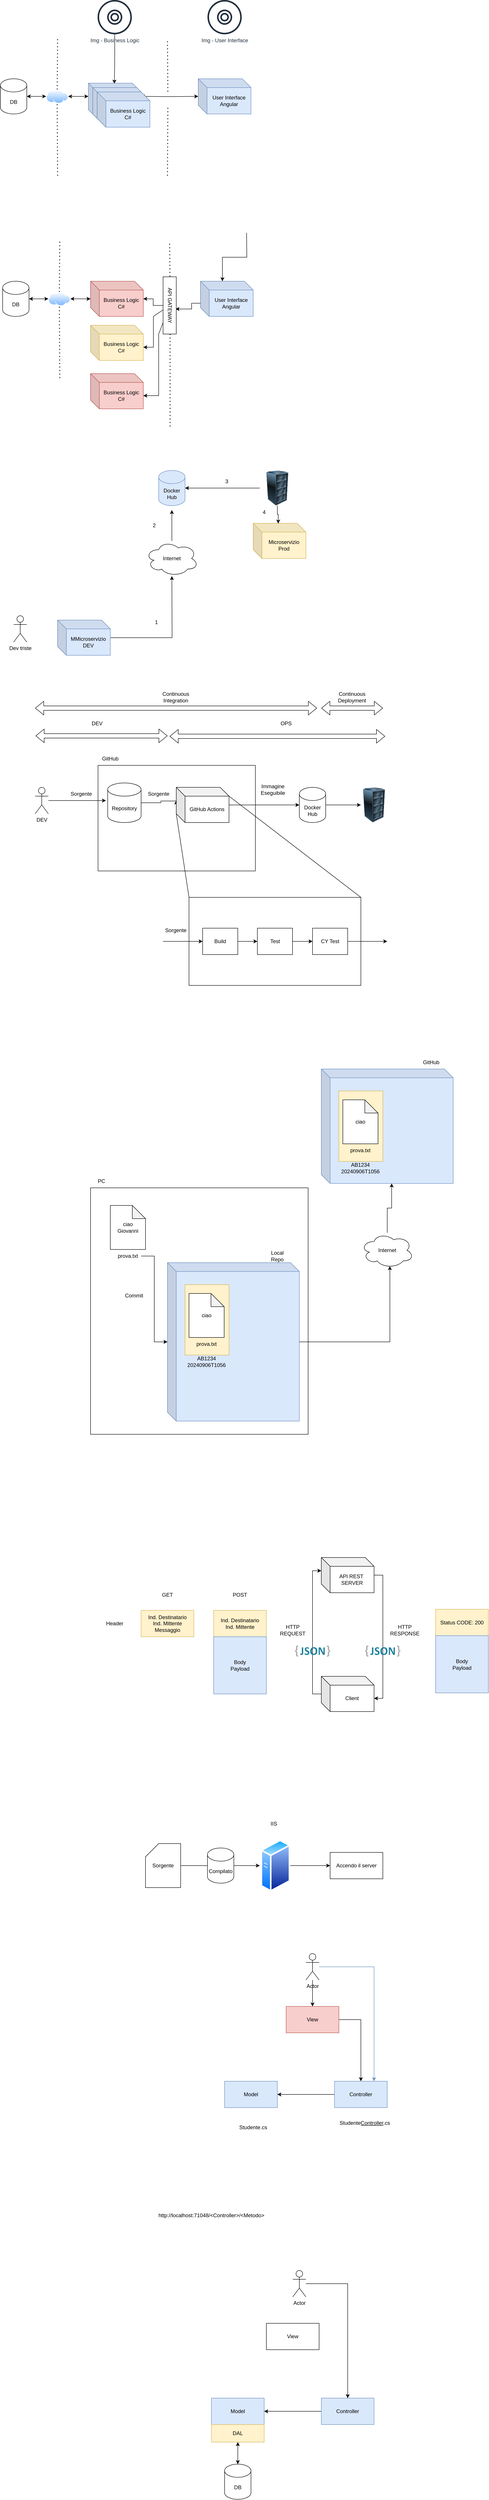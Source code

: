 <mxfile version="24.0.4" type="device">
  <diagram name="Pagina-1" id="YdPWlzsY0eOfPwYLk2Th">
    <mxGraphModel dx="662" dy="464" grid="1" gridSize="10" guides="1" tooltips="1" connect="1" arrows="1" fold="1" page="1" pageScale="1" pageWidth="827" pageHeight="1169" math="0" shadow="0">
      <root>
        <mxCell id="0" />
        <mxCell id="1" parent="0" />
        <mxCell id="odJbvAknHmKHTzvPBQph-160" value="" style="rounded=0;whiteSpace=wrap;html=1;" vertex="1" parent="1">
          <mxGeometry x="315" y="2780" width="495" height="560" as="geometry" />
        </mxCell>
        <mxCell id="odJbvAknHmKHTzvPBQph-124" value="" style="rounded=0;whiteSpace=wrap;html=1;" vertex="1" parent="1">
          <mxGeometry x="332" y="1820" width="358" height="240" as="geometry" />
        </mxCell>
        <mxCell id="odJbvAknHmKHTzvPBQph-3" style="edgeStyle=orthogonalEdgeStyle;rounded=0;orthogonalLoop=1;jettySize=auto;html=1;startArrow=classic;startFill=1;" edge="1" parent="1" source="odJbvAknHmKHTzvPBQph-12">
          <mxGeometry relative="1" as="geometry">
            <mxPoint x="310" y="300" as="targetPoint" />
          </mxGeometry>
        </mxCell>
        <mxCell id="odJbvAknHmKHTzvPBQph-1" value="DB" style="shape=cylinder3;whiteSpace=wrap;html=1;boundedLbl=1;backgroundOutline=1;size=15;" vertex="1" parent="1">
          <mxGeometry x="110" y="260" width="60" height="80" as="geometry" />
        </mxCell>
        <mxCell id="odJbvAknHmKHTzvPBQph-8" style="edgeStyle=orthogonalEdgeStyle;rounded=0;orthogonalLoop=1;jettySize=auto;html=1;startArrow=classic;startFill=1;" edge="1" parent="1" target="odJbvAknHmKHTzvPBQph-7">
          <mxGeometry relative="1" as="geometry">
            <mxPoint x="430" y="300" as="sourcePoint" />
          </mxGeometry>
        </mxCell>
        <mxCell id="odJbvAknHmKHTzvPBQph-7" value="User Interface&lt;div&gt;Angular&lt;/div&gt;" style="shape=cube;whiteSpace=wrap;html=1;boundedLbl=1;backgroundOutline=1;darkOpacity=0.05;darkOpacity2=0.1;fillColor=#dae8fc;strokeColor=#6c8ebf;" vertex="1" parent="1">
          <mxGeometry x="560" y="260" width="120" height="80" as="geometry" />
        </mxCell>
        <mxCell id="odJbvAknHmKHTzvPBQph-10" value="" style="endArrow=none;dashed=1;html=1;dashPattern=1 3;strokeWidth=2;rounded=0;" edge="1" parent="1" source="odJbvAknHmKHTzvPBQph-12">
          <mxGeometry width="50" height="50" relative="1" as="geometry">
            <mxPoint x="240" y="480" as="sourcePoint" />
            <mxPoint x="240" y="170" as="targetPoint" />
          </mxGeometry>
        </mxCell>
        <mxCell id="odJbvAknHmKHTzvPBQph-11" value="" style="endArrow=none;dashed=1;html=1;dashPattern=1 3;strokeWidth=2;rounded=0;" edge="1" parent="1">
          <mxGeometry width="50" height="50" relative="1" as="geometry">
            <mxPoint x="490.882" y="289.0" as="sourcePoint" />
            <mxPoint x="490" y="170" as="targetPoint" />
          </mxGeometry>
        </mxCell>
        <mxCell id="odJbvAknHmKHTzvPBQph-13" value="" style="endArrow=none;dashed=1;html=1;dashPattern=1 3;strokeWidth=2;rounded=0;" edge="1" parent="1" target="odJbvAknHmKHTzvPBQph-12">
          <mxGeometry width="50" height="50" relative="1" as="geometry">
            <mxPoint x="240" y="480" as="sourcePoint" />
            <mxPoint x="240" y="170" as="targetPoint" />
          </mxGeometry>
        </mxCell>
        <mxCell id="odJbvAknHmKHTzvPBQph-14" value="" style="edgeStyle=orthogonalEdgeStyle;rounded=0;orthogonalLoop=1;jettySize=auto;html=1;startArrow=classic;startFill=1;" edge="1" parent="1" source="odJbvAknHmKHTzvPBQph-1" target="odJbvAknHmKHTzvPBQph-12">
          <mxGeometry relative="1" as="geometry">
            <mxPoint x="170" y="300" as="sourcePoint" />
            <mxPoint x="310" y="300" as="targetPoint" />
          </mxGeometry>
        </mxCell>
        <mxCell id="odJbvAknHmKHTzvPBQph-12" value="" style="image;aspect=fixed;perimeter=ellipsePerimeter;html=1;align=center;shadow=0;dashed=0;spacingTop=3;image=img/lib/active_directory/internet_cloud.svg;" vertex="1" parent="1">
          <mxGeometry x="214" y="284.25" width="50" height="31.5" as="geometry" />
        </mxCell>
        <mxCell id="odJbvAknHmKHTzvPBQph-17" value="" style="endArrow=none;dashed=1;html=1;dashPattern=1 3;strokeWidth=2;rounded=0;" edge="1" parent="1">
          <mxGeometry width="50" height="50" relative="1" as="geometry">
            <mxPoint x="490" y="480" as="sourcePoint" />
            <mxPoint x="490.91" y="320.5" as="targetPoint" />
          </mxGeometry>
        </mxCell>
        <mxCell id="odJbvAknHmKHTzvPBQph-50" style="edgeStyle=orthogonalEdgeStyle;rounded=0;orthogonalLoop=1;jettySize=auto;html=1;startArrow=classic;startFill=1;" edge="1" parent="1" source="odJbvAknHmKHTzvPBQph-60" target="odJbvAknHmKHTzvPBQph-53">
          <mxGeometry relative="1" as="geometry" />
        </mxCell>
        <mxCell id="odJbvAknHmKHTzvPBQph-51" value="DB" style="shape=cylinder3;whiteSpace=wrap;html=1;boundedLbl=1;backgroundOutline=1;size=15;" vertex="1" parent="1">
          <mxGeometry x="115" y="720" width="60" height="80" as="geometry" />
        </mxCell>
        <mxCell id="odJbvAknHmKHTzvPBQph-53" value="Business Logic&lt;div&gt;C#&lt;/div&gt;" style="shape=cube;whiteSpace=wrap;html=1;boundedLbl=1;backgroundOutline=1;darkOpacity=0.05;darkOpacity2=0.1;fillColor=#f8cecc;strokeColor=#b85450;" vertex="1" parent="1">
          <mxGeometry x="315" y="720" width="120" height="80" as="geometry" />
        </mxCell>
        <mxCell id="odJbvAknHmKHTzvPBQph-54" value="User Interface&lt;div&gt;Angular&lt;/div&gt;" style="shape=cube;whiteSpace=wrap;html=1;boundedLbl=1;backgroundOutline=1;darkOpacity=0.05;darkOpacity2=0.1;fillColor=#dae8fc;strokeColor=#6c8ebf;" vertex="1" parent="1">
          <mxGeometry x="565" y="720" width="120" height="80" as="geometry" />
        </mxCell>
        <mxCell id="odJbvAknHmKHTzvPBQph-55" style="edgeStyle=orthogonalEdgeStyle;rounded=0;orthogonalLoop=1;jettySize=auto;html=1;entryX=0;entryY=0;entryDx=50;entryDy=0;entryPerimeter=0;" edge="1" parent="1" target="odJbvAknHmKHTzvPBQph-54">
          <mxGeometry relative="1" as="geometry">
            <mxPoint x="670" y="610" as="sourcePoint" />
          </mxGeometry>
        </mxCell>
        <mxCell id="odJbvAknHmKHTzvPBQph-56" value="" style="endArrow=none;dashed=1;html=1;dashPattern=1 3;strokeWidth=2;rounded=0;" edge="1" parent="1" source="odJbvAknHmKHTzvPBQph-60">
          <mxGeometry width="50" height="50" relative="1" as="geometry">
            <mxPoint x="245" y="940" as="sourcePoint" />
            <mxPoint x="245" y="630" as="targetPoint" />
          </mxGeometry>
        </mxCell>
        <mxCell id="odJbvAknHmKHTzvPBQph-57" value="" style="endArrow=none;dashed=1;html=1;dashPattern=1 3;strokeWidth=2;rounded=0;" edge="1" parent="1">
          <mxGeometry width="50" height="50" relative="1" as="geometry">
            <mxPoint x="495.882" y="749.0" as="sourcePoint" />
            <mxPoint x="495" y="630" as="targetPoint" />
          </mxGeometry>
        </mxCell>
        <mxCell id="odJbvAknHmKHTzvPBQph-58" value="" style="endArrow=none;dashed=1;html=1;dashPattern=1 3;strokeWidth=2;rounded=0;" edge="1" parent="1" target="odJbvAknHmKHTzvPBQph-60">
          <mxGeometry width="50" height="50" relative="1" as="geometry">
            <mxPoint x="245" y="940" as="sourcePoint" />
            <mxPoint x="245" y="630" as="targetPoint" />
          </mxGeometry>
        </mxCell>
        <mxCell id="odJbvAknHmKHTzvPBQph-59" value="" style="edgeStyle=orthogonalEdgeStyle;rounded=0;orthogonalLoop=1;jettySize=auto;html=1;startArrow=classic;startFill=1;" edge="1" parent="1" source="odJbvAknHmKHTzvPBQph-51" target="odJbvAknHmKHTzvPBQph-60">
          <mxGeometry relative="1" as="geometry">
            <mxPoint x="175" y="760" as="sourcePoint" />
            <mxPoint x="315" y="760" as="targetPoint" />
          </mxGeometry>
        </mxCell>
        <mxCell id="odJbvAknHmKHTzvPBQph-60" value="" style="image;aspect=fixed;perimeter=ellipsePerimeter;html=1;align=center;shadow=0;dashed=0;spacingTop=3;image=img/lib/active_directory/internet_cloud.svg;" vertex="1" parent="1">
          <mxGeometry x="219" y="744.25" width="50" height="31.5" as="geometry" />
        </mxCell>
        <mxCell id="odJbvAknHmKHTzvPBQph-61" value="" style="endArrow=none;dashed=1;html=1;dashPattern=1 3;strokeWidth=2;rounded=0;" edge="1" parent="1">
          <mxGeometry width="50" height="50" relative="1" as="geometry">
            <mxPoint x="496" y="1050" as="sourcePoint" />
            <mxPoint x="495.91" y="780.5" as="targetPoint" />
          </mxGeometry>
        </mxCell>
        <mxCell id="odJbvAknHmKHTzvPBQph-63" value="Business Logic&lt;div&gt;C#&lt;/div&gt;" style="shape=cube;whiteSpace=wrap;html=1;boundedLbl=1;backgroundOutline=1;darkOpacity=0.05;darkOpacity2=0.1;fillColor=#fff2cc;strokeColor=#d6b656;" vertex="1" parent="1">
          <mxGeometry x="315" y="820" width="120" height="80" as="geometry" />
        </mxCell>
        <mxCell id="odJbvAknHmKHTzvPBQph-77" style="edgeStyle=orthogonalEdgeStyle;rounded=0;orthogonalLoop=1;jettySize=auto;html=1;entryX=0.562;entryY=0.059;entryDx=0;entryDy=0;entryPerimeter=0;" edge="1" parent="1" source="odJbvAknHmKHTzvPBQph-54" target="odJbvAknHmKHTzvPBQph-81">
          <mxGeometry relative="1" as="geometry">
            <Array as="points">
              <mxPoint x="545" y="770" />
              <mxPoint x="545" y="783" />
            </Array>
            <mxPoint x="525" y="860" as="targetPoint" />
          </mxGeometry>
        </mxCell>
        <mxCell id="odJbvAknHmKHTzvPBQph-80" value="Business Logic&lt;div&gt;C#&lt;/div&gt;" style="shape=cube;whiteSpace=wrap;html=1;boundedLbl=1;backgroundOutline=1;darkOpacity=0.05;darkOpacity2=0.1;fillColor=#f8cecc;strokeColor=#b85450;" vertex="1" parent="1">
          <mxGeometry x="315" y="930" width="120" height="80" as="geometry" />
        </mxCell>
        <mxCell id="odJbvAknHmKHTzvPBQph-82" style="edgeStyle=orthogonalEdgeStyle;rounded=0;orthogonalLoop=1;jettySize=auto;html=1;" edge="1" parent="1" source="odJbvAknHmKHTzvPBQph-81" target="odJbvAknHmKHTzvPBQph-53">
          <mxGeometry relative="1" as="geometry" />
        </mxCell>
        <mxCell id="odJbvAknHmKHTzvPBQph-81" value="API GATEWAY" style="rounded=0;whiteSpace=wrap;html=1;rotation=90;" vertex="1" parent="1">
          <mxGeometry x="430" y="760" width="130" height="30" as="geometry" />
        </mxCell>
        <mxCell id="odJbvAknHmKHTzvPBQph-83" style="edgeStyle=orthogonalEdgeStyle;rounded=0;orthogonalLoop=1;jettySize=auto;html=1;entryX=0;entryY=0;entryDx=120;entryDy=50;entryPerimeter=0;" edge="1" parent="1" source="odJbvAknHmKHTzvPBQph-81" target="odJbvAknHmKHTzvPBQph-63">
          <mxGeometry relative="1" as="geometry">
            <Array as="points">
              <mxPoint x="458" y="800" />
              <mxPoint x="458" y="870" />
            </Array>
          </mxGeometry>
        </mxCell>
        <mxCell id="odJbvAknHmKHTzvPBQph-84" style="edgeStyle=orthogonalEdgeStyle;rounded=0;orthogonalLoop=1;jettySize=auto;html=1;entryX=0;entryY=0;entryDx=120;entryDy=50;entryPerimeter=0;" edge="1" parent="1" source="odJbvAknHmKHTzvPBQph-81" target="odJbvAknHmKHTzvPBQph-80">
          <mxGeometry relative="1" as="geometry">
            <Array as="points">
              <mxPoint x="470" y="840" />
              <mxPoint x="470" y="980" />
            </Array>
          </mxGeometry>
        </mxCell>
        <mxCell id="odJbvAknHmKHTzvPBQph-89" style="edgeStyle=orthogonalEdgeStyle;rounded=0;orthogonalLoop=1;jettySize=auto;html=1;entryX=0.493;entryY=0.014;entryDx=0;entryDy=0;entryPerimeter=0;" edge="1" parent="1" source="odJbvAknHmKHTzvPBQph-85" target="odJbvAknHmKHTzvPBQph-90">
          <mxGeometry relative="1" as="geometry">
            <mxPoint x="370" y="280" as="targetPoint" />
          </mxGeometry>
        </mxCell>
        <mxCell id="odJbvAknHmKHTzvPBQph-85" value="Img - Business Logic" style="sketch=0;outlineConnect=0;fontColor=#232F3E;gradientColor=none;fillColor=#232F3D;strokeColor=none;dashed=0;verticalLabelPosition=bottom;verticalAlign=top;align=center;html=1;fontSize=12;fontStyle=0;aspect=fixed;pointerEvents=1;shape=mxgraph.aws4.disk;" vertex="1" parent="1">
          <mxGeometry x="331" y="81" width="78" height="78" as="geometry" />
        </mxCell>
        <mxCell id="odJbvAknHmKHTzvPBQph-86" value="Img - User Interface" style="sketch=0;outlineConnect=0;fontColor=#232F3E;gradientColor=none;fillColor=#232F3D;strokeColor=none;dashed=0;verticalLabelPosition=bottom;verticalAlign=top;align=center;html=1;fontSize=12;fontStyle=0;aspect=fixed;pointerEvents=1;shape=mxgraph.aws4.disk;" vertex="1" parent="1">
          <mxGeometry x="581" y="81" width="78" height="78" as="geometry" />
        </mxCell>
        <mxCell id="odJbvAknHmKHTzvPBQph-90" value="Business Logic&lt;br&gt;C#" style="shape=cube;whiteSpace=wrap;html=1;boundedLbl=1;backgroundOutline=1;darkOpacity=0.05;darkOpacity2=0.1;fillColor=#dae8fc;strokeColor=#6c8ebf;" vertex="1" parent="1">
          <mxGeometry x="310" y="270" width="120" height="80" as="geometry" />
        </mxCell>
        <mxCell id="odJbvAknHmKHTzvPBQph-91" value="Business Logic&lt;br&gt;C#" style="shape=cube;whiteSpace=wrap;html=1;boundedLbl=1;backgroundOutline=1;darkOpacity=0.05;darkOpacity2=0.1;fillColor=#dae8fc;strokeColor=#6c8ebf;" vertex="1" parent="1">
          <mxGeometry x="320" y="280" width="120" height="80" as="geometry" />
        </mxCell>
        <mxCell id="odJbvAknHmKHTzvPBQph-92" value="Business Logic&lt;br&gt;C#" style="shape=cube;whiteSpace=wrap;html=1;boundedLbl=1;backgroundOutline=1;darkOpacity=0.05;darkOpacity2=0.1;fillColor=#dae8fc;strokeColor=#6c8ebf;" vertex="1" parent="1">
          <mxGeometry x="330" y="290" width="120" height="80" as="geometry" />
        </mxCell>
        <mxCell id="odJbvAknHmKHTzvPBQph-93" value="Dev triste" style="shape=umlActor;verticalLabelPosition=bottom;verticalAlign=top;html=1;outlineConnect=0;" vertex="1" parent="1">
          <mxGeometry x="140" y="1480" width="30" height="60" as="geometry" />
        </mxCell>
        <mxCell id="odJbvAknHmKHTzvPBQph-95" style="edgeStyle=orthogonalEdgeStyle;rounded=0;orthogonalLoop=1;jettySize=auto;html=1;" edge="1" parent="1" source="odJbvAknHmKHTzvPBQph-94">
          <mxGeometry relative="1" as="geometry">
            <mxPoint x="500" y="1390" as="targetPoint" />
          </mxGeometry>
        </mxCell>
        <mxCell id="odJbvAknHmKHTzvPBQph-94" value="MMicroservizio DEV" style="shape=cube;whiteSpace=wrap;html=1;boundedLbl=1;backgroundOutline=1;darkOpacity=0.05;darkOpacity2=0.1;fillColor=#dae8fc;strokeColor=#6c8ebf;" vertex="1" parent="1">
          <mxGeometry x="240" y="1490" width="120" height="80" as="geometry" />
        </mxCell>
        <mxCell id="odJbvAknHmKHTzvPBQph-97" style="edgeStyle=orthogonalEdgeStyle;rounded=0;orthogonalLoop=1;jettySize=auto;html=1;" edge="1" parent="1" source="odJbvAknHmKHTzvPBQph-96">
          <mxGeometry relative="1" as="geometry">
            <mxPoint x="500" y="1240" as="targetPoint" />
          </mxGeometry>
        </mxCell>
        <mxCell id="odJbvAknHmKHTzvPBQph-96" value="Internet" style="ellipse;shape=cloud;whiteSpace=wrap;html=1;" vertex="1" parent="1">
          <mxGeometry x="440" y="1310" width="120" height="80" as="geometry" />
        </mxCell>
        <mxCell id="odJbvAknHmKHTzvPBQph-98" value="Docker Hub" style="shape=cylinder3;whiteSpace=wrap;html=1;boundedLbl=1;backgroundOutline=1;size=15;fillColor=#dae8fc;strokeColor=#6c8ebf;" vertex="1" parent="1">
          <mxGeometry x="470" y="1150" width="60" height="80" as="geometry" />
        </mxCell>
        <mxCell id="odJbvAknHmKHTzvPBQph-102" style="edgeStyle=orthogonalEdgeStyle;rounded=0;orthogonalLoop=1;jettySize=auto;html=1;" edge="1" parent="1" source="odJbvAknHmKHTzvPBQph-99" target="odJbvAknHmKHTzvPBQph-98">
          <mxGeometry relative="1" as="geometry" />
        </mxCell>
        <mxCell id="odJbvAknHmKHTzvPBQph-99" value="" style="image;html=1;image=img/lib/clip_art/computers/Server_Rack_128x128.png" vertex="1" parent="1">
          <mxGeometry x="700" y="1150" width="80" height="80" as="geometry" />
        </mxCell>
        <mxCell id="odJbvAknHmKHTzvPBQph-103" value="Microservizio Prod" style="shape=cube;whiteSpace=wrap;html=1;boundedLbl=1;backgroundOutline=1;darkOpacity=0.05;darkOpacity2=0.1;fillColor=#fff2cc;strokeColor=#d6b656;" vertex="1" parent="1">
          <mxGeometry x="685" y="1270" width="120" height="80" as="geometry" />
        </mxCell>
        <mxCell id="odJbvAknHmKHTzvPBQph-104" style="edgeStyle=orthogonalEdgeStyle;rounded=0;orthogonalLoop=1;jettySize=auto;html=1;entryX=0.475;entryY=0.008;entryDx=0;entryDy=0;entryPerimeter=0;" edge="1" parent="1" source="odJbvAknHmKHTzvPBQph-99" target="odJbvAknHmKHTzvPBQph-103">
          <mxGeometry relative="1" as="geometry" />
        </mxCell>
        <mxCell id="odJbvAknHmKHTzvPBQph-105" value="1" style="text;html=1;align=center;verticalAlign=middle;whiteSpace=wrap;rounded=0;" vertex="1" parent="1">
          <mxGeometry x="435" y="1480" width="60" height="30" as="geometry" />
        </mxCell>
        <mxCell id="odJbvAknHmKHTzvPBQph-106" value="2" style="text;html=1;align=center;verticalAlign=middle;whiteSpace=wrap;rounded=0;" vertex="1" parent="1">
          <mxGeometry x="430" y="1260" width="60" height="30" as="geometry" />
        </mxCell>
        <mxCell id="odJbvAknHmKHTzvPBQph-110" value="3" style="text;html=1;align=center;verticalAlign=middle;whiteSpace=wrap;rounded=0;" vertex="1" parent="1">
          <mxGeometry x="595" y="1160" width="60" height="30" as="geometry" />
        </mxCell>
        <mxCell id="odJbvAknHmKHTzvPBQph-111" value="4" style="text;html=1;align=center;verticalAlign=middle;whiteSpace=wrap;rounded=0;" vertex="1" parent="1">
          <mxGeometry x="680" y="1230" width="60" height="30" as="geometry" />
        </mxCell>
        <mxCell id="odJbvAknHmKHTzvPBQph-121" style="edgeStyle=orthogonalEdgeStyle;rounded=0;orthogonalLoop=1;jettySize=auto;html=1;" edge="1" parent="1" source="odJbvAknHmKHTzvPBQph-120">
          <mxGeometry relative="1" as="geometry">
            <mxPoint x="350" y="1900" as="targetPoint" />
          </mxGeometry>
        </mxCell>
        <mxCell id="odJbvAknHmKHTzvPBQph-120" value="DEV" style="shape=umlActor;verticalLabelPosition=bottom;verticalAlign=top;html=1;outlineConnect=0;" vertex="1" parent="1">
          <mxGeometry x="189" y="1870" width="30" height="60" as="geometry" />
        </mxCell>
        <mxCell id="odJbvAknHmKHTzvPBQph-123" style="edgeStyle=orthogonalEdgeStyle;rounded=0;orthogonalLoop=1;jettySize=auto;html=1;" edge="1" parent="1" source="odJbvAknHmKHTzvPBQph-122">
          <mxGeometry relative="1" as="geometry">
            <mxPoint x="510" y="1900" as="targetPoint" />
            <Array as="points">
              <mxPoint x="475" y="1905" />
              <mxPoint x="475" y="1901" />
            </Array>
          </mxGeometry>
        </mxCell>
        <mxCell id="odJbvAknHmKHTzvPBQph-122" value="Repository" style="shape=cylinder3;whiteSpace=wrap;html=1;boundedLbl=1;backgroundOutline=1;size=15;" vertex="1" parent="1">
          <mxGeometry x="354" y="1860" width="76" height="90" as="geometry" />
        </mxCell>
        <mxCell id="odJbvAknHmKHTzvPBQph-126" value="GitHub" style="text;html=1;align=center;verticalAlign=middle;whiteSpace=wrap;rounded=0;" vertex="1" parent="1">
          <mxGeometry x="330" y="1790" width="60" height="30" as="geometry" />
        </mxCell>
        <mxCell id="odJbvAknHmKHTzvPBQph-132" style="edgeStyle=orthogonalEdgeStyle;rounded=0;orthogonalLoop=1;jettySize=auto;html=1;" edge="1" parent="1" source="odJbvAknHmKHTzvPBQph-127">
          <mxGeometry relative="1" as="geometry">
            <mxPoint x="790" y="1910" as="targetPoint" />
          </mxGeometry>
        </mxCell>
        <mxCell id="odJbvAknHmKHTzvPBQph-127" value="GitHub Actions" style="shape=cube;whiteSpace=wrap;html=1;boundedLbl=1;backgroundOutline=1;darkOpacity=0.05;darkOpacity2=0.1;" vertex="1" parent="1">
          <mxGeometry x="510" y="1870" width="120" height="80" as="geometry" />
        </mxCell>
        <mxCell id="odJbvAknHmKHTzvPBQph-128" value="Sorgente" style="text;html=1;align=center;verticalAlign=middle;whiteSpace=wrap;rounded=0;" vertex="1" parent="1">
          <mxGeometry x="264" y="1870" width="60" height="30" as="geometry" />
        </mxCell>
        <mxCell id="odJbvAknHmKHTzvPBQph-129" value="Sorgente" style="text;html=1;align=center;verticalAlign=middle;whiteSpace=wrap;rounded=0;" vertex="1" parent="1">
          <mxGeometry x="440" y="1870" width="60" height="30" as="geometry" />
        </mxCell>
        <mxCell id="odJbvAknHmKHTzvPBQph-133" value="Immagine&lt;br&gt;Eseguibile" style="text;html=1;align=center;verticalAlign=middle;whiteSpace=wrap;rounded=0;" vertex="1" parent="1">
          <mxGeometry x="700" y="1860" width="60" height="30" as="geometry" />
        </mxCell>
        <mxCell id="odJbvAknHmKHTzvPBQph-148" style="edgeStyle=orthogonalEdgeStyle;rounded=0;orthogonalLoop=1;jettySize=auto;html=1;" edge="1" parent="1" source="odJbvAknHmKHTzvPBQph-134">
          <mxGeometry relative="1" as="geometry">
            <mxPoint x="930" y="1910" as="targetPoint" />
          </mxGeometry>
        </mxCell>
        <mxCell id="odJbvAknHmKHTzvPBQph-134" value="Docker Hub" style="shape=cylinder3;whiteSpace=wrap;html=1;boundedLbl=1;backgroundOutline=1;size=15;" vertex="1" parent="1">
          <mxGeometry x="790" y="1870" width="60" height="80" as="geometry" />
        </mxCell>
        <mxCell id="odJbvAknHmKHTzvPBQph-135" value="" style="endArrow=none;html=1;rounded=0;entryX=0;entryY=0;entryDx=0;entryDy=60;entryPerimeter=0;exitX=0;exitY=0;exitDx=0;exitDy=0;" edge="1" parent="1" source="odJbvAknHmKHTzvPBQph-137" target="odJbvAknHmKHTzvPBQph-127">
          <mxGeometry width="50" height="50" relative="1" as="geometry">
            <mxPoint x="530" y="2120" as="sourcePoint" />
            <mxPoint x="580" y="2150" as="targetPoint" />
          </mxGeometry>
        </mxCell>
        <mxCell id="odJbvAknHmKHTzvPBQph-136" value="" style="endArrow=none;html=1;rounded=0;exitX=1;exitY=0;exitDx=0;exitDy=0;" edge="1" parent="1" source="odJbvAknHmKHTzvPBQph-137">
          <mxGeometry width="50" height="50" relative="1" as="geometry">
            <mxPoint x="920.889" y="2080" as="sourcePoint" />
            <mxPoint x="630" y="1890" as="targetPoint" />
          </mxGeometry>
        </mxCell>
        <mxCell id="odJbvAknHmKHTzvPBQph-137" value="" style="rounded=0;whiteSpace=wrap;html=1;" vertex="1" parent="1">
          <mxGeometry x="539" y="2120" width="391" height="200" as="geometry" />
        </mxCell>
        <mxCell id="odJbvAknHmKHTzvPBQph-138" value="" style="endArrow=classic;html=1;rounded=0;" edge="1" parent="1" target="odJbvAknHmKHTzvPBQph-142">
          <mxGeometry width="50" height="50" relative="1" as="geometry">
            <mxPoint x="480" y="2220" as="sourcePoint" />
            <mxPoint x="530" y="2180" as="targetPoint" />
          </mxGeometry>
        </mxCell>
        <mxCell id="odJbvAknHmKHTzvPBQph-139" value="Sorgente" style="text;html=1;align=center;verticalAlign=middle;whiteSpace=wrap;rounded=0;" vertex="1" parent="1">
          <mxGeometry x="479" y="2180" width="60" height="30" as="geometry" />
        </mxCell>
        <mxCell id="odJbvAknHmKHTzvPBQph-146" style="edgeStyle=orthogonalEdgeStyle;rounded=0;orthogonalLoop=1;jettySize=auto;html=1;entryX=0;entryY=0.5;entryDx=0;entryDy=0;" edge="1" parent="1" source="odJbvAknHmKHTzvPBQph-142" target="odJbvAknHmKHTzvPBQph-143">
          <mxGeometry relative="1" as="geometry" />
        </mxCell>
        <mxCell id="odJbvAknHmKHTzvPBQph-142" value="Build" style="rounded=0;whiteSpace=wrap;html=1;" vertex="1" parent="1">
          <mxGeometry x="570" y="2190" width="80" height="60" as="geometry" />
        </mxCell>
        <mxCell id="odJbvAknHmKHTzvPBQph-147" style="edgeStyle=orthogonalEdgeStyle;rounded=0;orthogonalLoop=1;jettySize=auto;html=1;entryX=0;entryY=0.5;entryDx=0;entryDy=0;" edge="1" parent="1" source="odJbvAknHmKHTzvPBQph-143" target="odJbvAknHmKHTzvPBQph-144">
          <mxGeometry relative="1" as="geometry" />
        </mxCell>
        <mxCell id="odJbvAknHmKHTzvPBQph-143" value="Test" style="rounded=0;whiteSpace=wrap;html=1;" vertex="1" parent="1">
          <mxGeometry x="694.5" y="2190" width="80" height="60" as="geometry" />
        </mxCell>
        <mxCell id="odJbvAknHmKHTzvPBQph-145" style="edgeStyle=orthogonalEdgeStyle;rounded=0;orthogonalLoop=1;jettySize=auto;html=1;" edge="1" parent="1" source="odJbvAknHmKHTzvPBQph-144">
          <mxGeometry relative="1" as="geometry">
            <mxPoint x="990" y="2220" as="targetPoint" />
          </mxGeometry>
        </mxCell>
        <mxCell id="odJbvAknHmKHTzvPBQph-144" value="CY Test" style="rounded=0;whiteSpace=wrap;html=1;" vertex="1" parent="1">
          <mxGeometry x="820" y="2190" width="80" height="60" as="geometry" />
        </mxCell>
        <mxCell id="odJbvAknHmKHTzvPBQph-149" value="" style="image;html=1;image=img/lib/clip_art/computers/Server_Rack_128x128.png" vertex="1" parent="1">
          <mxGeometry x="920" y="1870" width="80" height="80" as="geometry" />
        </mxCell>
        <mxCell id="odJbvAknHmKHTzvPBQph-150" value="" style="shape=flexArrow;endArrow=classic;startArrow=classic;html=1;rounded=0;" edge="1" parent="1">
          <mxGeometry width="100" height="100" relative="1" as="geometry">
            <mxPoint x="495" y="1754" as="sourcePoint" />
            <mxPoint x="985" y="1754" as="targetPoint" />
          </mxGeometry>
        </mxCell>
        <mxCell id="odJbvAknHmKHTzvPBQph-151" value="OPS" style="text;html=1;align=center;verticalAlign=middle;whiteSpace=wrap;rounded=0;" vertex="1" parent="1">
          <mxGeometry x="730" y="1710" width="60" height="30" as="geometry" />
        </mxCell>
        <mxCell id="odJbvAknHmKHTzvPBQph-152" value="" style="shape=flexArrow;endArrow=classic;startArrow=classic;html=1;rounded=0;" edge="1" parent="1">
          <mxGeometry width="100" height="100" relative="1" as="geometry">
            <mxPoint x="190" y="1753" as="sourcePoint" />
            <mxPoint x="490" y="1753" as="targetPoint" />
          </mxGeometry>
        </mxCell>
        <mxCell id="odJbvAknHmKHTzvPBQph-153" value="DEV" style="text;html=1;align=center;verticalAlign=middle;whiteSpace=wrap;rounded=0;" vertex="1" parent="1">
          <mxGeometry x="300" y="1710" width="60" height="30" as="geometry" />
        </mxCell>
        <mxCell id="odJbvAknHmKHTzvPBQph-154" value="" style="shape=flexArrow;endArrow=classic;startArrow=classic;html=1;rounded=0;" edge="1" parent="1">
          <mxGeometry width="100" height="100" relative="1" as="geometry">
            <mxPoint x="189" y="1690" as="sourcePoint" />
            <mxPoint x="830" y="1690" as="targetPoint" />
          </mxGeometry>
        </mxCell>
        <mxCell id="odJbvAknHmKHTzvPBQph-155" value="Continuous Deployment" style="text;html=1;align=center;verticalAlign=middle;whiteSpace=wrap;rounded=0;" vertex="1" parent="1">
          <mxGeometry x="880" y="1650" width="60" height="30" as="geometry" />
        </mxCell>
        <mxCell id="odJbvAknHmKHTzvPBQph-156" value="Continuous Integration" style="text;html=1;align=center;verticalAlign=middle;whiteSpace=wrap;rounded=0;" vertex="1" parent="1">
          <mxGeometry x="479" y="1650" width="60" height="30" as="geometry" />
        </mxCell>
        <mxCell id="odJbvAknHmKHTzvPBQph-157" value="" style="shape=flexArrow;endArrow=classic;startArrow=classic;html=1;rounded=0;" edge="1" parent="1">
          <mxGeometry width="100" height="100" relative="1" as="geometry">
            <mxPoint x="840" y="1690" as="sourcePoint" />
            <mxPoint x="980" y="1690" as="targetPoint" />
          </mxGeometry>
        </mxCell>
        <mxCell id="odJbvAknHmKHTzvPBQph-161" value="PC" style="text;html=1;align=center;verticalAlign=middle;whiteSpace=wrap;rounded=0;" vertex="1" parent="1">
          <mxGeometry x="310" y="2750" width="60" height="30" as="geometry" />
        </mxCell>
        <mxCell id="odJbvAknHmKHTzvPBQph-162" value="" style="shape=cube;whiteSpace=wrap;html=1;boundedLbl=1;backgroundOutline=1;darkOpacity=0.05;darkOpacity2=0.1;fillColor=#dae8fc;strokeColor=#6c8ebf;" vertex="1" parent="1">
          <mxGeometry x="490" y="2950" width="300" height="360" as="geometry" />
        </mxCell>
        <mxCell id="odJbvAknHmKHTzvPBQph-163" value="Local Repo" style="text;html=1;align=center;verticalAlign=middle;whiteSpace=wrap;rounded=0;" vertex="1" parent="1">
          <mxGeometry x="710" y="2920" width="60" height="30" as="geometry" />
        </mxCell>
        <mxCell id="odJbvAknHmKHTzvPBQph-167" value="" style="rounded=0;whiteSpace=wrap;html=1;fillColor=#fff2cc;strokeColor=#d6b656;" vertex="1" parent="1">
          <mxGeometry x="530" y="3000" width="100" height="160" as="geometry" />
        </mxCell>
        <mxCell id="odJbvAknHmKHTzvPBQph-158" value="ciao&lt;div&gt;Giovanni&lt;/div&gt;" style="shape=note;whiteSpace=wrap;html=1;backgroundOutline=1;darkOpacity=0.05;" vertex="1" parent="1">
          <mxGeometry x="360" y="2820" width="80" height="100" as="geometry" />
        </mxCell>
        <mxCell id="odJbvAknHmKHTzvPBQph-170" style="edgeStyle=orthogonalEdgeStyle;rounded=0;orthogonalLoop=1;jettySize=auto;html=1;" edge="1" parent="1" source="odJbvAknHmKHTzvPBQph-159" target="odJbvAknHmKHTzvPBQph-162">
          <mxGeometry relative="1" as="geometry" />
        </mxCell>
        <mxCell id="odJbvAknHmKHTzvPBQph-159" value="prova.txt" style="text;html=1;align=center;verticalAlign=middle;whiteSpace=wrap;rounded=0;" vertex="1" parent="1">
          <mxGeometry x="370" y="2920" width="60" height="30" as="geometry" />
        </mxCell>
        <mxCell id="odJbvAknHmKHTzvPBQph-168" value="ciao" style="shape=note;whiteSpace=wrap;html=1;backgroundOutline=1;darkOpacity=0.05;" vertex="1" parent="1">
          <mxGeometry x="539" y="3020" width="80" height="100" as="geometry" />
        </mxCell>
        <mxCell id="odJbvAknHmKHTzvPBQph-169" value="prova.txt" style="text;html=1;align=center;verticalAlign=middle;whiteSpace=wrap;rounded=0;" vertex="1" parent="1">
          <mxGeometry x="549" y="3120" width="60" height="30" as="geometry" />
        </mxCell>
        <mxCell id="odJbvAknHmKHTzvPBQph-171" value="AB1234&lt;div&gt;20240906T1056&lt;/div&gt;" style="text;html=1;align=center;verticalAlign=middle;whiteSpace=wrap;rounded=0;" vertex="1" parent="1">
          <mxGeometry x="549" y="3160" width="60" height="30" as="geometry" />
        </mxCell>
        <mxCell id="odJbvAknHmKHTzvPBQph-172" value="Commit" style="text;html=1;align=center;verticalAlign=middle;whiteSpace=wrap;rounded=0;" vertex="1" parent="1">
          <mxGeometry x="384" y="3010" width="60" height="30" as="geometry" />
        </mxCell>
        <mxCell id="odJbvAknHmKHTzvPBQph-177" value="Internet" style="ellipse;shape=cloud;whiteSpace=wrap;html=1;" vertex="1" parent="1">
          <mxGeometry x="930" y="2882" width="120" height="80" as="geometry" />
        </mxCell>
        <mxCell id="odJbvAknHmKHTzvPBQph-178" style="edgeStyle=orthogonalEdgeStyle;rounded=0;orthogonalLoop=1;jettySize=auto;html=1;entryX=0.55;entryY=0.95;entryDx=0;entryDy=0;entryPerimeter=0;" edge="1" parent="1" source="odJbvAknHmKHTzvPBQph-162" target="odJbvAknHmKHTzvPBQph-177">
          <mxGeometry relative="1" as="geometry">
            <Array as="points">
              <mxPoint x="996" y="3130" />
            </Array>
          </mxGeometry>
        </mxCell>
        <mxCell id="odJbvAknHmKHTzvPBQph-179" value="" style="shape=cylinder3;whiteSpace=wrap;html=1;boundedLbl=1;backgroundOutline=1;size=15;" vertex="1" parent="1">
          <mxGeometry x="960" y="2670" width="60" height="80" as="geometry" />
        </mxCell>
        <mxCell id="odJbvAknHmKHTzvPBQph-180" value="" style="shape=cube;whiteSpace=wrap;html=1;boundedLbl=1;backgroundOutline=1;darkOpacity=0.05;darkOpacity2=0.1;fillColor=#dae8fc;strokeColor=#6c8ebf;" vertex="1" parent="1">
          <mxGeometry x="840" y="2510" width="300" height="260" as="geometry" />
        </mxCell>
        <mxCell id="odJbvAknHmKHTzvPBQph-181" value="GitHub" style="text;html=1;align=center;verticalAlign=middle;whiteSpace=wrap;rounded=0;" vertex="1" parent="1">
          <mxGeometry x="1060" y="2480" width="60" height="30" as="geometry" />
        </mxCell>
        <mxCell id="odJbvAknHmKHTzvPBQph-182" value="" style="rounded=0;whiteSpace=wrap;html=1;fillColor=#fff2cc;strokeColor=#d6b656;" vertex="1" parent="1">
          <mxGeometry x="880" y="2560" width="100" height="160" as="geometry" />
        </mxCell>
        <mxCell id="odJbvAknHmKHTzvPBQph-183" value="ciao" style="shape=note;whiteSpace=wrap;html=1;backgroundOutline=1;darkOpacity=0.05;" vertex="1" parent="1">
          <mxGeometry x="889" y="2580" width="80" height="100" as="geometry" />
        </mxCell>
        <mxCell id="odJbvAknHmKHTzvPBQph-184" value="prova.txt" style="text;html=1;align=center;verticalAlign=middle;whiteSpace=wrap;rounded=0;" vertex="1" parent="1">
          <mxGeometry x="899" y="2680" width="60" height="30" as="geometry" />
        </mxCell>
        <mxCell id="odJbvAknHmKHTzvPBQph-185" value="AB1234&lt;div&gt;20240906T1056&lt;/div&gt;" style="text;html=1;align=center;verticalAlign=middle;whiteSpace=wrap;rounded=0;" vertex="1" parent="1">
          <mxGeometry x="899" y="2720" width="60" height="30" as="geometry" />
        </mxCell>
        <mxCell id="odJbvAknHmKHTzvPBQph-190" style="edgeStyle=orthogonalEdgeStyle;rounded=0;orthogonalLoop=1;jettySize=auto;html=1;entryX=0;entryY=0;entryDx=160;entryDy=260;entryPerimeter=0;" edge="1" parent="1" source="odJbvAknHmKHTzvPBQph-177" target="odJbvAknHmKHTzvPBQph-180">
          <mxGeometry relative="1" as="geometry" />
        </mxCell>
        <mxCell id="odJbvAknHmKHTzvPBQph-191" value="API REST&amp;nbsp;&lt;br&gt;SERVER" style="shape=cube;whiteSpace=wrap;html=1;boundedLbl=1;backgroundOutline=1;darkOpacity=0.05;darkOpacity2=0.1;" vertex="1" parent="1">
          <mxGeometry x="840" y="3620" width="120" height="80" as="geometry" />
        </mxCell>
        <mxCell id="odJbvAknHmKHTzvPBQph-192" value="Client" style="shape=cube;whiteSpace=wrap;html=1;boundedLbl=1;backgroundOutline=1;darkOpacity=0.05;darkOpacity2=0.1;" vertex="1" parent="1">
          <mxGeometry x="840" y="3890" width="120" height="80" as="geometry" />
        </mxCell>
        <mxCell id="odJbvAknHmKHTzvPBQph-193" style="edgeStyle=orthogonalEdgeStyle;rounded=0;orthogonalLoop=1;jettySize=auto;html=1;entryX=0;entryY=0;entryDx=0;entryDy=30;entryPerimeter=0;" edge="1" parent="1" source="odJbvAknHmKHTzvPBQph-192" target="odJbvAknHmKHTzvPBQph-191">
          <mxGeometry relative="1" as="geometry">
            <Array as="points">
              <mxPoint x="820" y="3930" />
              <mxPoint x="820" y="3650" />
            </Array>
          </mxGeometry>
        </mxCell>
        <mxCell id="odJbvAknHmKHTzvPBQph-194" value="&lt;div&gt;HTTP&lt;/div&gt;REQUEST" style="text;html=1;align=center;verticalAlign=middle;whiteSpace=wrap;rounded=0;" vertex="1" parent="1">
          <mxGeometry x="745" y="3770" width="60" height="30" as="geometry" />
        </mxCell>
        <mxCell id="odJbvAknHmKHTzvPBQph-195" style="edgeStyle=orthogonalEdgeStyle;rounded=0;orthogonalLoop=1;jettySize=auto;html=1;entryX=0;entryY=0;entryDx=120;entryDy=50;entryPerimeter=0;" edge="1" parent="1" source="odJbvAknHmKHTzvPBQph-191" target="odJbvAknHmKHTzvPBQph-192">
          <mxGeometry relative="1" as="geometry">
            <Array as="points">
              <mxPoint x="980" y="3660" />
              <mxPoint x="980" y="3940" />
            </Array>
          </mxGeometry>
        </mxCell>
        <mxCell id="odJbvAknHmKHTzvPBQph-196" value="&lt;div&gt;HTTP&lt;/div&gt;RESPONSE" style="text;html=1;align=center;verticalAlign=middle;whiteSpace=wrap;rounded=0;" vertex="1" parent="1">
          <mxGeometry x="1000" y="3770" width="60" height="30" as="geometry" />
        </mxCell>
        <mxCell id="odJbvAknHmKHTzvPBQph-198" value="Ind. Destinatario&lt;div&gt;Ind. Mittente&lt;/div&gt;&lt;div&gt;Messaggio&lt;/div&gt;" style="rounded=0;whiteSpace=wrap;html=1;fillColor=#fff2cc;strokeColor=#d6b656;" vertex="1" parent="1">
          <mxGeometry x="430" y="3740" width="120" height="60" as="geometry" />
        </mxCell>
        <mxCell id="odJbvAknHmKHTzvPBQph-199" value="GET" style="text;html=1;align=center;verticalAlign=middle;whiteSpace=wrap;rounded=0;" vertex="1" parent="1">
          <mxGeometry x="460" y="3690" width="60" height="30" as="geometry" />
        </mxCell>
        <mxCell id="odJbvAknHmKHTzvPBQph-200" value="POST" style="text;html=1;align=center;verticalAlign=middle;whiteSpace=wrap;rounded=0;" vertex="1" parent="1">
          <mxGeometry x="625" y="3690" width="60" height="30" as="geometry" />
        </mxCell>
        <mxCell id="odJbvAknHmKHTzvPBQph-202" value="Header" style="text;html=1;align=center;verticalAlign=middle;whiteSpace=wrap;rounded=0;" vertex="1" parent="1">
          <mxGeometry x="340" y="3755" width="60" height="30" as="geometry" />
        </mxCell>
        <mxCell id="odJbvAknHmKHTzvPBQph-203" value="Ind. Destinatario&lt;div&gt;Ind. Mittente&lt;/div&gt;" style="rounded=0;whiteSpace=wrap;html=1;fillColor=#fff2cc;strokeColor=#d6b656;" vertex="1" parent="1">
          <mxGeometry x="595" y="3740" width="120" height="60" as="geometry" />
        </mxCell>
        <mxCell id="odJbvAknHmKHTzvPBQph-204" value="Body&lt;br&gt;Payload" style="rounded=0;whiteSpace=wrap;html=1;fillColor=#dae8fc;strokeColor=#6c8ebf;" vertex="1" parent="1">
          <mxGeometry x="595" y="3800" width="120" height="130" as="geometry" />
        </mxCell>
        <mxCell id="odJbvAknHmKHTzvPBQph-208" value="" style="dashed=0;outlineConnect=0;html=1;align=center;labelPosition=center;verticalLabelPosition=bottom;verticalAlign=top;shape=mxgraph.weblogos.json_2" vertex="1" parent="1">
          <mxGeometry x="780" y="3820" width="80.4" height="25.2" as="geometry" />
        </mxCell>
        <mxCell id="odJbvAknHmKHTzvPBQph-209" value="" style="dashed=0;outlineConnect=0;html=1;align=center;labelPosition=center;verticalLabelPosition=bottom;verticalAlign=top;shape=mxgraph.weblogos.json_2" vertex="1" parent="1">
          <mxGeometry x="939.6" y="3820" width="80.4" height="25.2" as="geometry" />
        </mxCell>
        <mxCell id="odJbvAknHmKHTzvPBQph-210" value="Status CODE: 200" style="rounded=0;whiteSpace=wrap;html=1;fillColor=#fff2cc;strokeColor=#d6b656;" vertex="1" parent="1">
          <mxGeometry x="1100" y="3737.6" width="120" height="60" as="geometry" />
        </mxCell>
        <mxCell id="odJbvAknHmKHTzvPBQph-211" value="Body&lt;br&gt;Payload" style="rounded=0;whiteSpace=wrap;html=1;fillColor=#dae8fc;strokeColor=#6c8ebf;" vertex="1" parent="1">
          <mxGeometry x="1100" y="3797.6" width="120" height="130" as="geometry" />
        </mxCell>
        <mxCell id="odJbvAknHmKHTzvPBQph-213" style="edgeStyle=orthogonalEdgeStyle;rounded=0;orthogonalLoop=1;jettySize=auto;html=1;" edge="1" parent="1" source="odJbvAknHmKHTzvPBQph-212">
          <mxGeometry relative="1" as="geometry">
            <mxPoint x="700" y="4320" as="targetPoint" />
          </mxGeometry>
        </mxCell>
        <mxCell id="odJbvAknHmKHTzvPBQph-212" value="Sorgente" style="shape=card;whiteSpace=wrap;html=1;" vertex="1" parent="1">
          <mxGeometry x="440" y="4270" width="80" height="100" as="geometry" />
        </mxCell>
        <mxCell id="odJbvAknHmKHTzvPBQph-215" style="edgeStyle=orthogonalEdgeStyle;rounded=0;orthogonalLoop=1;jettySize=auto;html=1;" edge="1" parent="1" source="odJbvAknHmKHTzvPBQph-214">
          <mxGeometry relative="1" as="geometry">
            <mxPoint x="860" y="4320" as="targetPoint" />
          </mxGeometry>
        </mxCell>
        <mxCell id="odJbvAknHmKHTzvPBQph-214" value="" style="image;aspect=fixed;perimeter=ellipsePerimeter;html=1;align=center;shadow=0;dashed=0;spacingTop=3;image=img/lib/active_directory/generic_server.svg;" vertex="1" parent="1">
          <mxGeometry x="702" y="4260" width="67.2" height="120" as="geometry" />
        </mxCell>
        <mxCell id="odJbvAknHmKHTzvPBQph-216" value="Accendo il server" style="rounded=0;whiteSpace=wrap;html=1;" vertex="1" parent="1">
          <mxGeometry x="860" y="4290" width="120" height="60" as="geometry" />
        </mxCell>
        <mxCell id="odJbvAknHmKHTzvPBQph-217" value="IIS" style="text;html=1;align=center;verticalAlign=middle;whiteSpace=wrap;rounded=0;" vertex="1" parent="1">
          <mxGeometry x="702" y="4210" width="60" height="30" as="geometry" />
        </mxCell>
        <mxCell id="odJbvAknHmKHTzvPBQph-218" value="Compilato" style="shape=cylinder3;whiteSpace=wrap;html=1;boundedLbl=1;backgroundOutline=1;size=15;" vertex="1" parent="1">
          <mxGeometry x="581" y="4280" width="60" height="80" as="geometry" />
        </mxCell>
        <mxCell id="odJbvAknHmKHTzvPBQph-224" style="edgeStyle=orthogonalEdgeStyle;rounded=0;orthogonalLoop=1;jettySize=auto;html=1;" edge="1" parent="1" source="odJbvAknHmKHTzvPBQph-219" target="odJbvAknHmKHTzvPBQph-221">
          <mxGeometry relative="1" as="geometry">
            <Array as="points">
              <mxPoint x="930" y="4670" />
            </Array>
          </mxGeometry>
        </mxCell>
        <mxCell id="odJbvAknHmKHTzvPBQph-219" value="View" style="rounded=0;whiteSpace=wrap;html=1;fillColor=#f8cecc;strokeColor=#b85450;" vertex="1" parent="1">
          <mxGeometry x="760" y="4640" width="120" height="60" as="geometry" />
        </mxCell>
        <mxCell id="odJbvAknHmKHTzvPBQph-220" value="Model" style="rounded=0;whiteSpace=wrap;html=1;fillColor=#dae8fc;strokeColor=#6c8ebf;" vertex="1" parent="1">
          <mxGeometry x="620" y="4810" width="120" height="60" as="geometry" />
        </mxCell>
        <mxCell id="odJbvAknHmKHTzvPBQph-225" style="edgeStyle=orthogonalEdgeStyle;rounded=0;orthogonalLoop=1;jettySize=auto;html=1;entryX=1;entryY=0.5;entryDx=0;entryDy=0;" edge="1" parent="1" source="odJbvAknHmKHTzvPBQph-221" target="odJbvAknHmKHTzvPBQph-220">
          <mxGeometry relative="1" as="geometry" />
        </mxCell>
        <mxCell id="odJbvAknHmKHTzvPBQph-221" value="Controller" style="rounded=0;whiteSpace=wrap;html=1;fillColor=#dae8fc;strokeColor=#6c8ebf;" vertex="1" parent="1">
          <mxGeometry x="870" y="4810" width="120" height="60" as="geometry" />
        </mxCell>
        <mxCell id="odJbvAknHmKHTzvPBQph-223" style="edgeStyle=orthogonalEdgeStyle;rounded=0;orthogonalLoop=1;jettySize=auto;html=1;entryX=0.5;entryY=0;entryDx=0;entryDy=0;" edge="1" parent="1" source="odJbvAknHmKHTzvPBQph-222" target="odJbvAknHmKHTzvPBQph-219">
          <mxGeometry relative="1" as="geometry" />
        </mxCell>
        <mxCell id="odJbvAknHmKHTzvPBQph-227" style="edgeStyle=orthogonalEdgeStyle;rounded=0;orthogonalLoop=1;jettySize=auto;html=1;entryX=0.75;entryY=0;entryDx=0;entryDy=0;fillColor=#dae8fc;strokeColor=#6c8ebf;" edge="1" parent="1" source="odJbvAknHmKHTzvPBQph-222" target="odJbvAknHmKHTzvPBQph-221">
          <mxGeometry relative="1" as="geometry" />
        </mxCell>
        <mxCell id="odJbvAknHmKHTzvPBQph-222" value="Actor" style="shape=umlActor;verticalLabelPosition=bottom;verticalAlign=top;html=1;outlineConnect=0;" vertex="1" parent="1">
          <mxGeometry x="805" y="4520" width="30" height="60" as="geometry" />
        </mxCell>
        <mxCell id="odJbvAknHmKHTzvPBQph-228" value="Studente.cs" style="text;html=1;align=center;verticalAlign=middle;whiteSpace=wrap;rounded=0;" vertex="1" parent="1">
          <mxGeometry x="655" y="4900" width="60" height="30" as="geometry" />
        </mxCell>
        <mxCell id="odJbvAknHmKHTzvPBQph-229" value="Studente&lt;u&gt;Controller&lt;/u&gt;.cs" style="text;html=1;align=center;verticalAlign=middle;whiteSpace=wrap;rounded=0;" vertex="1" parent="1">
          <mxGeometry x="909" y="4890" width="60" height="30" as="geometry" />
        </mxCell>
        <mxCell id="odJbvAknHmKHTzvPBQph-230" value="http://localhost:71048/&amp;lt;Controller&amp;gt;/&amp;lt;Metodo&amp;gt;" style="text;html=1;align=center;verticalAlign=middle;whiteSpace=wrap;rounded=0;" vertex="1" parent="1">
          <mxGeometry x="560" y="5100" width="60" height="30" as="geometry" />
        </mxCell>
        <mxCell id="odJbvAknHmKHTzvPBQph-232" value="View" style="rounded=0;whiteSpace=wrap;html=1;" vertex="1" parent="1">
          <mxGeometry x="715" y="5360" width="120" height="60" as="geometry" />
        </mxCell>
        <mxCell id="odJbvAknHmKHTzvPBQph-233" value="Model" style="rounded=0;whiteSpace=wrap;html=1;fillColor=#dae8fc;strokeColor=#6c8ebf;" vertex="1" parent="1">
          <mxGeometry x="590" y="5530" width="120" height="60" as="geometry" />
        </mxCell>
        <mxCell id="odJbvAknHmKHTzvPBQph-234" style="edgeStyle=orthogonalEdgeStyle;rounded=0;orthogonalLoop=1;jettySize=auto;html=1;entryX=1;entryY=0.5;entryDx=0;entryDy=0;" edge="1" parent="1" source="odJbvAknHmKHTzvPBQph-235" target="odJbvAknHmKHTzvPBQph-233">
          <mxGeometry relative="1" as="geometry" />
        </mxCell>
        <mxCell id="odJbvAknHmKHTzvPBQph-235" value="Controller" style="rounded=0;whiteSpace=wrap;html=1;fillColor=#dae8fc;strokeColor=#6c8ebf;" vertex="1" parent="1">
          <mxGeometry x="840" y="5530" width="120" height="60" as="geometry" />
        </mxCell>
        <mxCell id="odJbvAknHmKHTzvPBQph-243" style="edgeStyle=orthogonalEdgeStyle;rounded=0;orthogonalLoop=1;jettySize=auto;html=1;" edge="1" parent="1" source="odJbvAknHmKHTzvPBQph-238" target="odJbvAknHmKHTzvPBQph-235">
          <mxGeometry relative="1" as="geometry" />
        </mxCell>
        <mxCell id="odJbvAknHmKHTzvPBQph-238" value="Actor" style="shape=umlActor;verticalLabelPosition=bottom;verticalAlign=top;html=1;outlineConnect=0;" vertex="1" parent="1">
          <mxGeometry x="775" y="5240" width="30" height="60" as="geometry" />
        </mxCell>
        <mxCell id="odJbvAknHmKHTzvPBQph-242" style="edgeStyle=orthogonalEdgeStyle;rounded=0;orthogonalLoop=1;jettySize=auto;html=1;" edge="1" parent="1" source="odJbvAknHmKHTzvPBQph-239" target="odJbvAknHmKHTzvPBQph-240">
          <mxGeometry relative="1" as="geometry" />
        </mxCell>
        <mxCell id="odJbvAknHmKHTzvPBQph-239" value="DAL" style="rounded=0;whiteSpace=wrap;html=1;fillColor=#fff2cc;strokeColor=#d6b656;" vertex="1" parent="1">
          <mxGeometry x="590" y="5590" width="120" height="40" as="geometry" />
        </mxCell>
        <mxCell id="odJbvAknHmKHTzvPBQph-241" style="edgeStyle=orthogonalEdgeStyle;rounded=0;orthogonalLoop=1;jettySize=auto;html=1;" edge="1" parent="1" source="odJbvAknHmKHTzvPBQph-240" target="odJbvAknHmKHTzvPBQph-239">
          <mxGeometry relative="1" as="geometry" />
        </mxCell>
        <mxCell id="odJbvAknHmKHTzvPBQph-240" value="DB" style="shape=cylinder3;whiteSpace=wrap;html=1;boundedLbl=1;backgroundOutline=1;size=15;" vertex="1" parent="1">
          <mxGeometry x="620" y="5680" width="60" height="80" as="geometry" />
        </mxCell>
      </root>
    </mxGraphModel>
  </diagram>
</mxfile>
